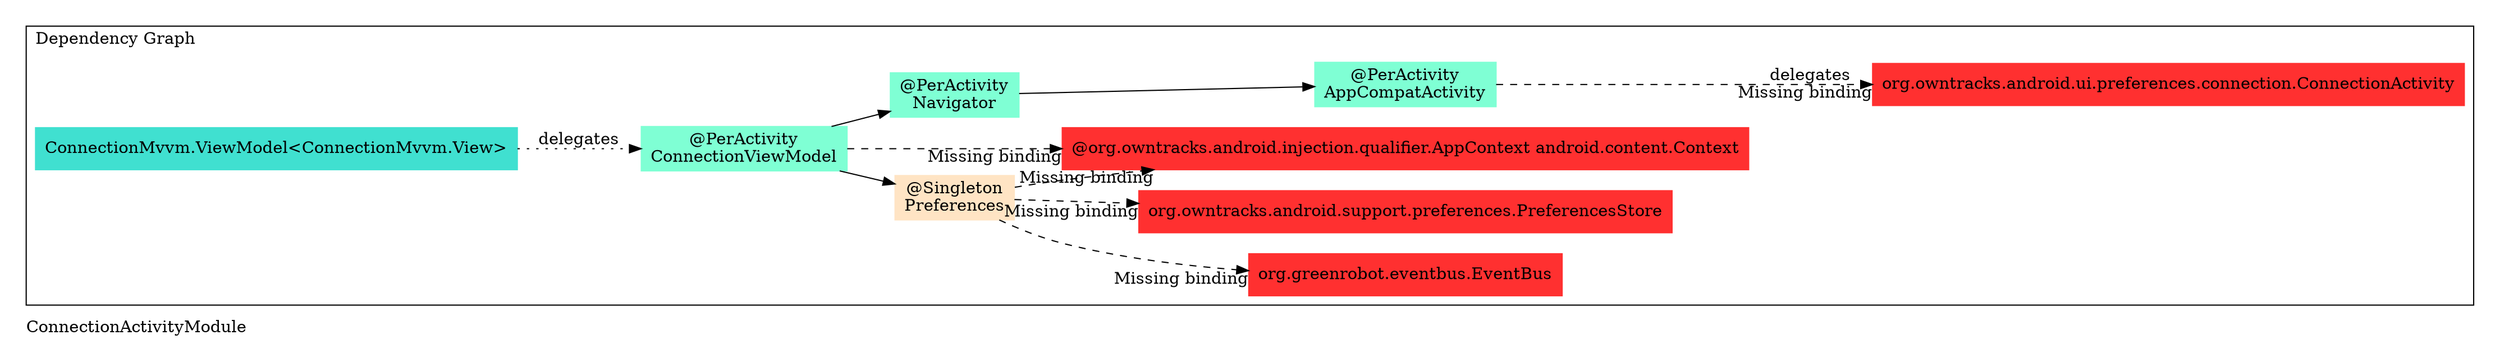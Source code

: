 digraph "org.owntracks.android.ui.preferences.connection.ConnectionActivityModule" {
  graph [rankdir="LR", labeljust="l", label="ConnectionActivityModule", pad="0.2", compound="true"]
  node [shape="rectangle", style="filled", color="turquoise"]
  subgraph "cluster_Entry Points" {
    graph [labeljust="l", label="Entry Points"]
    node [shape="component", penwidth="2"]
  }
  subgraph "cluster_Dependency Graph" {
    graph [labeljust="l", label="Dependency Graph"]
    "4fa3570c-6ccd-457a-8b3b-8b84c3f5b1ec" [label="@PerActivity\nAppCompatActivity", color="aquamarine"]
    "4b7c4887-694f-4353-a3d8-bf686951e7b8" [label="org.owntracks.android.ui.preferences.connection.ConnectionActivity", color="firebrick1"]
    "b32d33df-14b8-411d-b69f-e60591a40c7b" [label="ConnectionMvvm.ViewModel<ConnectionMvvm.View>", color="turquoise"]
    "171cb39d-abd7-4ccf-9df5-e0c2c6892b4c" [label="@PerActivity\nConnectionViewModel", color="aquamarine"]
    "9bb3e7a2-0dcc-44e7-a209-30694bd927b9" [label="@Singleton\nPreferences", color="bisque"]
    "08bd7727-6145-4409-87e5-d3817ec64db8" [label="@org.owntracks.android.injection.qualifier.AppContext android.content.Context", color="firebrick1"]
    "a341f6c1-6aea-4546-839c-b3c4a7b3201e" [label="@PerActivity\nNavigator", color="aquamarine"]
    "e5c350d8-e4bc-4464-aa91-2782a0d0bf5d" [label="org.greenrobot.eventbus.EventBus", color="firebrick1"]
    "c5a2351d-364f-4132-b40f-093faea5ae21" [label="org.owntracks.android.support.preferences.PreferencesStore", color="firebrick1"]
  }
  subgraph "cluster_Subcomponents" {
    graph [labeljust="l", shape="folder", label="Subcomponents"]
  }
  "a341f6c1-6aea-4546-839c-b3c4a7b3201e" -> "4fa3570c-6ccd-457a-8b3b-8b84c3f5b1ec"
  "4fa3570c-6ccd-457a-8b3b-8b84c3f5b1ec" -> "4b7c4887-694f-4353-a3d8-bf686951e7b8" [style="dashed", label="delegates", arrowType="empty", headlabel="Missing binding"]
  "b32d33df-14b8-411d-b69f-e60591a40c7b" -> "171cb39d-abd7-4ccf-9df5-e0c2c6892b4c" [style="dotted", label="delegates"]
  "171cb39d-abd7-4ccf-9df5-e0c2c6892b4c" -> "08bd7727-6145-4409-87e5-d3817ec64db8" [style="dashed", arrowType="empty", headlabel="Missing binding"]
  "171cb39d-abd7-4ccf-9df5-e0c2c6892b4c" -> "9bb3e7a2-0dcc-44e7-a209-30694bd927b9"
  "171cb39d-abd7-4ccf-9df5-e0c2c6892b4c" -> "a341f6c1-6aea-4546-839c-b3c4a7b3201e"
  "9bb3e7a2-0dcc-44e7-a209-30694bd927b9" -> "08bd7727-6145-4409-87e5-d3817ec64db8" [style="dashed", arrowType="empty", headlabel="Missing binding"]
  "9bb3e7a2-0dcc-44e7-a209-30694bd927b9" -> "e5c350d8-e4bc-4464-aa91-2782a0d0bf5d" [style="dashed", arrowType="empty", headlabel="Missing binding"]
  "9bb3e7a2-0dcc-44e7-a209-30694bd927b9" -> "c5a2351d-364f-4132-b40f-093faea5ae21" [style="dashed", arrowType="empty", headlabel="Missing binding"]
}
